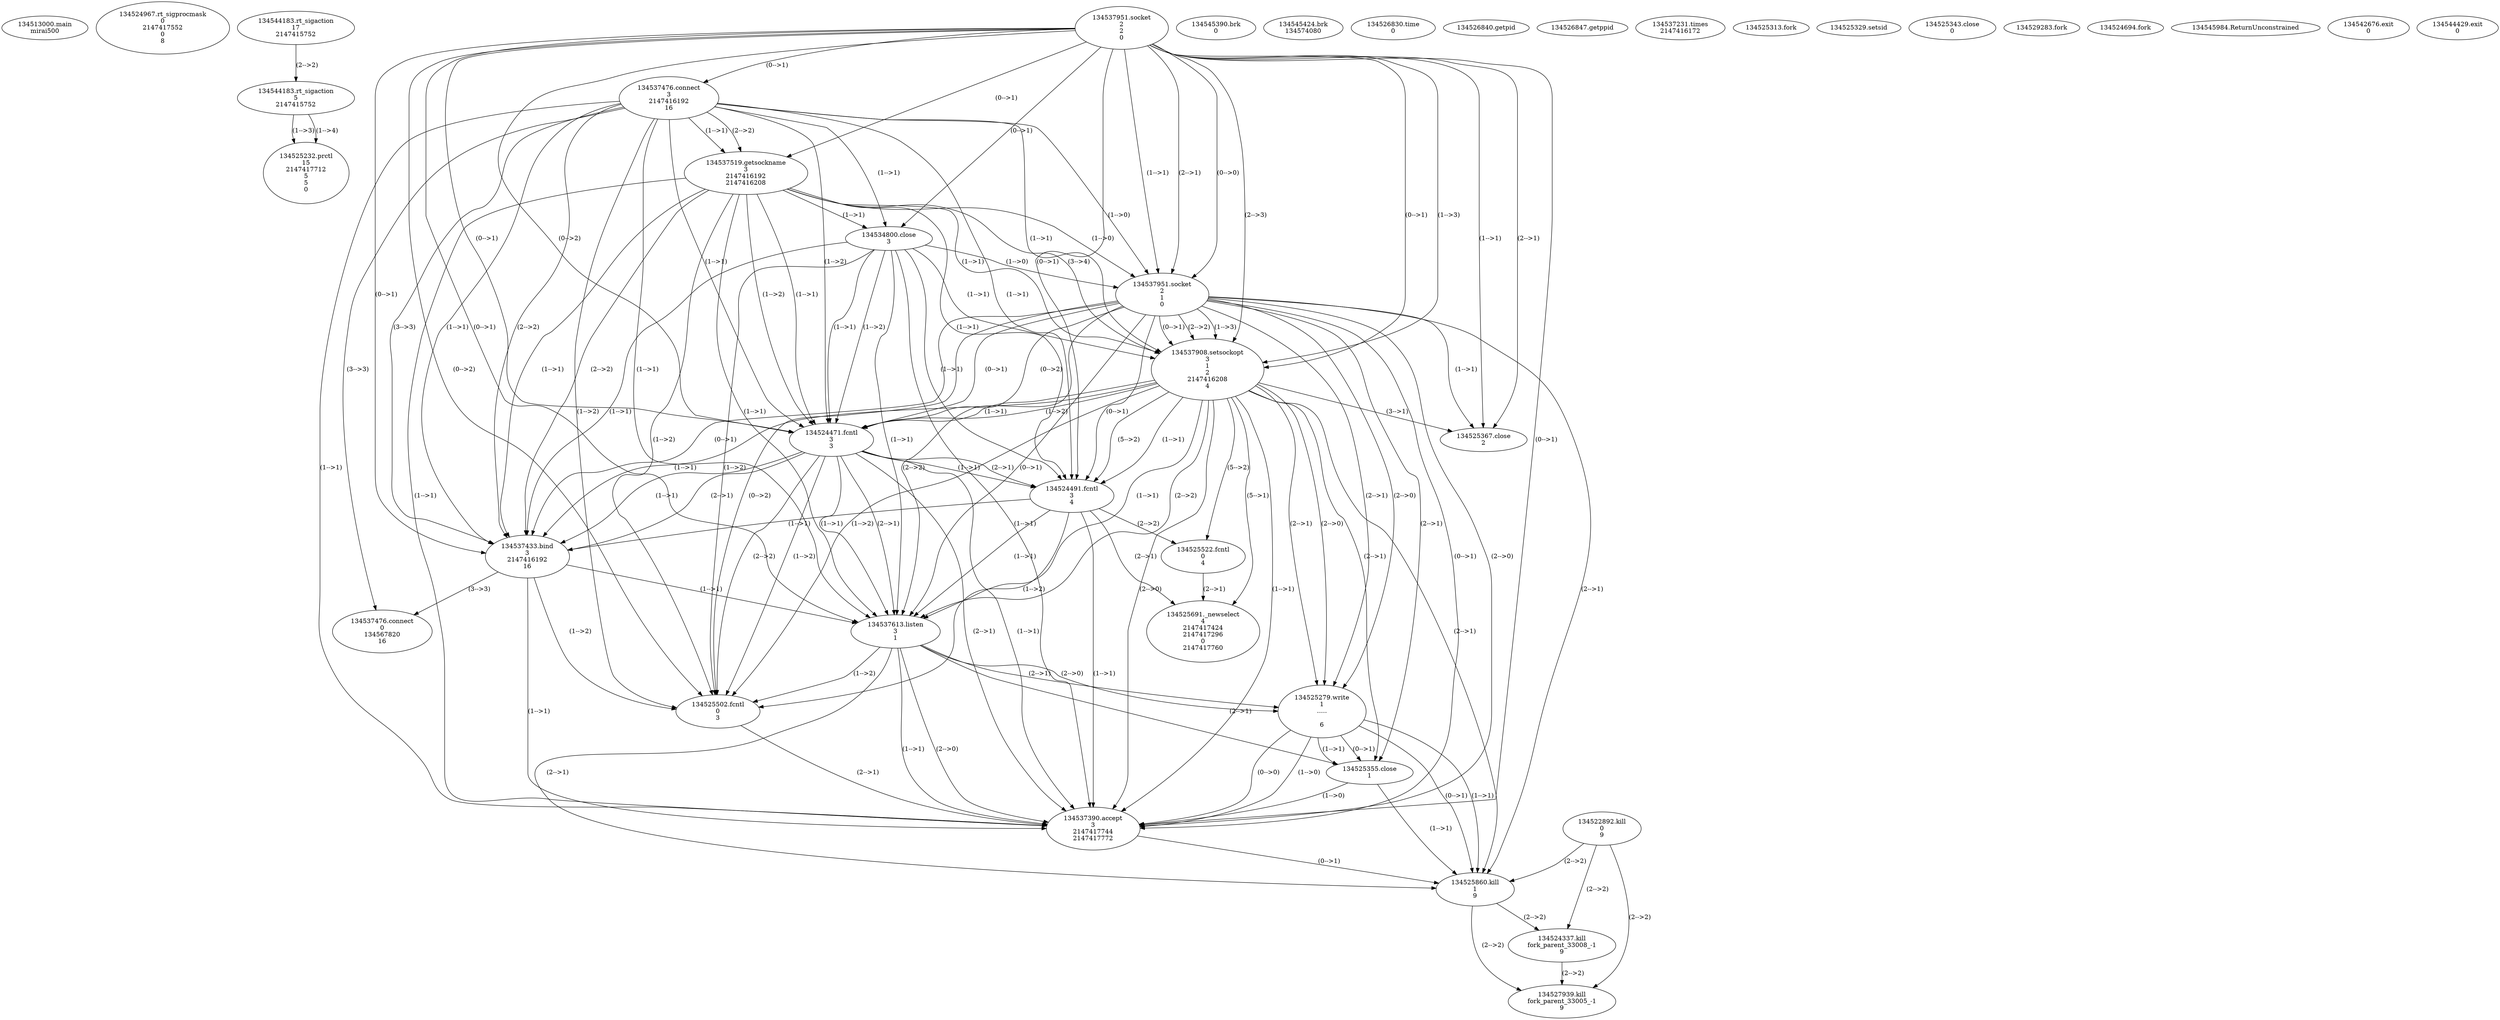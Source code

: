// Global SCDG with merge call
digraph {
	0 [label="134513000.main
mirai500"]
	1 [label="134524967.rt_sigprocmask
0
2147417552
0
8"]
	2 [label="134544183.rt_sigaction
17
2147415752"]
	3 [label="134544183.rt_sigaction
5
2147415752"]
	2 -> 3 [label="(2-->2)"]
	4 [label="134537951.socket
2
2
0"]
	5 [label="134537476.connect
3
2147416192
16"]
	4 -> 5 [label="(0-->1)"]
	6 [label="134537519.getsockname
3
2147416192
2147416208"]
	4 -> 6 [label="(0-->1)"]
	5 -> 6 [label="(1-->1)"]
	5 -> 6 [label="(2-->2)"]
	7 [label="134534800.close
3"]
	4 -> 7 [label="(0-->1)"]
	5 -> 7 [label="(1-->1)"]
	6 -> 7 [label="(1-->1)"]
	8 [label="134545390.brk
0"]
	9 [label="134545424.brk
134574080"]
	10 [label="134537951.socket
2
1
0"]
	4 -> 10 [label="(1-->1)"]
	4 -> 10 [label="(2-->1)"]
	4 -> 10 [label="(0-->0)"]
	5 -> 10 [label="(1-->0)"]
	6 -> 10 [label="(1-->0)"]
	7 -> 10 [label="(1-->0)"]
	11 [label="134537908.setsockopt
3
1
2
2147416208
4"]
	4 -> 11 [label="(0-->1)"]
	5 -> 11 [label="(1-->1)"]
	6 -> 11 [label="(1-->1)"]
	7 -> 11 [label="(1-->1)"]
	10 -> 11 [label="(0-->1)"]
	10 -> 11 [label="(2-->2)"]
	4 -> 11 [label="(1-->3)"]
	4 -> 11 [label="(2-->3)"]
	10 -> 11 [label="(1-->3)"]
	6 -> 11 [label="(3-->4)"]
	12 [label="134524471.fcntl
3
3"]
	4 -> 12 [label="(0-->1)"]
	5 -> 12 [label="(1-->1)"]
	6 -> 12 [label="(1-->1)"]
	7 -> 12 [label="(1-->1)"]
	10 -> 12 [label="(0-->1)"]
	11 -> 12 [label="(1-->1)"]
	4 -> 12 [label="(0-->2)"]
	5 -> 12 [label="(1-->2)"]
	6 -> 12 [label="(1-->2)"]
	7 -> 12 [label="(1-->2)"]
	10 -> 12 [label="(0-->2)"]
	11 -> 12 [label="(1-->2)"]
	13 [label="134524491.fcntl
3
4"]
	4 -> 13 [label="(0-->1)"]
	5 -> 13 [label="(1-->1)"]
	6 -> 13 [label="(1-->1)"]
	7 -> 13 [label="(1-->1)"]
	10 -> 13 [label="(0-->1)"]
	11 -> 13 [label="(1-->1)"]
	12 -> 13 [label="(1-->1)"]
	12 -> 13 [label="(2-->1)"]
	11 -> 13 [label="(5-->2)"]
	14 [label="134537433.bind
3
2147416192
16"]
	4 -> 14 [label="(0-->1)"]
	5 -> 14 [label="(1-->1)"]
	6 -> 14 [label="(1-->1)"]
	7 -> 14 [label="(1-->1)"]
	10 -> 14 [label="(0-->1)"]
	11 -> 14 [label="(1-->1)"]
	12 -> 14 [label="(1-->1)"]
	12 -> 14 [label="(2-->1)"]
	13 -> 14 [label="(1-->1)"]
	5 -> 14 [label="(2-->2)"]
	6 -> 14 [label="(2-->2)"]
	5 -> 14 [label="(3-->3)"]
	15 [label="134537613.listen
3
1"]
	4 -> 15 [label="(0-->1)"]
	5 -> 15 [label="(1-->1)"]
	6 -> 15 [label="(1-->1)"]
	7 -> 15 [label="(1-->1)"]
	10 -> 15 [label="(0-->1)"]
	11 -> 15 [label="(1-->1)"]
	12 -> 15 [label="(1-->1)"]
	12 -> 15 [label="(2-->1)"]
	13 -> 15 [label="(1-->1)"]
	14 -> 15 [label="(1-->1)"]
	10 -> 15 [label="(2-->2)"]
	11 -> 15 [label="(2-->2)"]
	16 [label="134526830.time
0"]
	17 [label="134526840.getpid
"]
	18 [label="134526847.getppid
"]
	19 [label="134537231.times
2147416172"]
	20 [label="134525232.prctl
15
2147417712
5
5
0"]
	3 -> 20 [label="(1-->3)"]
	3 -> 20 [label="(1-->4)"]
	21 [label="134525279.write
1
.....

6"]
	10 -> 21 [label="(2-->1)"]
	11 -> 21 [label="(2-->1)"]
	15 -> 21 [label="(2-->1)"]
	10 -> 21 [label="(2-->0)"]
	11 -> 21 [label="(2-->0)"]
	15 -> 21 [label="(2-->0)"]
	22 [label="134525313.fork
"]
	23 [label="134525329.setsid
"]
	24 [label="134525343.close
0"]
	25 [label="134525355.close
1"]
	10 -> 25 [label="(2-->1)"]
	11 -> 25 [label="(2-->1)"]
	15 -> 25 [label="(2-->1)"]
	21 -> 25 [label="(1-->1)"]
	21 -> 25 [label="(0-->1)"]
	26 [label="134525367.close
2"]
	4 -> 26 [label="(1-->1)"]
	4 -> 26 [label="(2-->1)"]
	10 -> 26 [label="(1-->1)"]
	11 -> 26 [label="(3-->1)"]
	27 [label="134529283.fork
"]
	28 [label="134524694.fork
"]
	29 [label="134525502.fcntl
0
3"]
	4 -> 29 [label="(0-->2)"]
	5 -> 29 [label="(1-->2)"]
	6 -> 29 [label="(1-->2)"]
	7 -> 29 [label="(1-->2)"]
	10 -> 29 [label="(0-->2)"]
	11 -> 29 [label="(1-->2)"]
	12 -> 29 [label="(1-->2)"]
	12 -> 29 [label="(2-->2)"]
	13 -> 29 [label="(1-->2)"]
	14 -> 29 [label="(1-->2)"]
	15 -> 29 [label="(1-->2)"]
	30 [label="134525522.fcntl
0
4"]
	11 -> 30 [label="(5-->2)"]
	13 -> 30 [label="(2-->2)"]
	31 [label="134537476.connect
0
134567820
16"]
	5 -> 31 [label="(3-->3)"]
	14 -> 31 [label="(3-->3)"]
	32 [label="134525691._newselect
4
2147417424
2147417296
0
2147417760"]
	11 -> 32 [label="(5-->1)"]
	13 -> 32 [label="(2-->1)"]
	30 -> 32 [label="(2-->1)"]
	33 [label="134537390.accept
3
2147417744
2147417772"]
	4 -> 33 [label="(0-->1)"]
	5 -> 33 [label="(1-->1)"]
	6 -> 33 [label="(1-->1)"]
	7 -> 33 [label="(1-->1)"]
	10 -> 33 [label="(0-->1)"]
	11 -> 33 [label="(1-->1)"]
	12 -> 33 [label="(1-->1)"]
	12 -> 33 [label="(2-->1)"]
	13 -> 33 [label="(1-->1)"]
	14 -> 33 [label="(1-->1)"]
	15 -> 33 [label="(1-->1)"]
	29 -> 33 [label="(2-->1)"]
	10 -> 33 [label="(2-->0)"]
	11 -> 33 [label="(2-->0)"]
	15 -> 33 [label="(2-->0)"]
	21 -> 33 [label="(1-->0)"]
	21 -> 33 [label="(0-->0)"]
	25 -> 33 [label="(1-->0)"]
	34 [label="134522892.kill
0
9"]
	35 [label="134525860.kill
1
9"]
	10 -> 35 [label="(2-->1)"]
	11 -> 35 [label="(2-->1)"]
	15 -> 35 [label="(2-->1)"]
	21 -> 35 [label="(1-->1)"]
	21 -> 35 [label="(0-->1)"]
	25 -> 35 [label="(1-->1)"]
	33 -> 35 [label="(0-->1)"]
	34 -> 35 [label="(2-->2)"]
	36 [label="134524337.kill
fork_parent_33008_-1
9"]
	34 -> 36 [label="(2-->2)"]
	35 -> 36 [label="(2-->2)"]
	37 [label="134527939.kill
fork_parent_33005_-1
9"]
	34 -> 37 [label="(2-->2)"]
	35 -> 37 [label="(2-->2)"]
	36 -> 37 [label="(2-->2)"]
	38 [label="134545984.ReturnUnconstrained
"]
	39 [label="134542676.exit
0"]
	40 [label="134544429.exit
0"]
}
